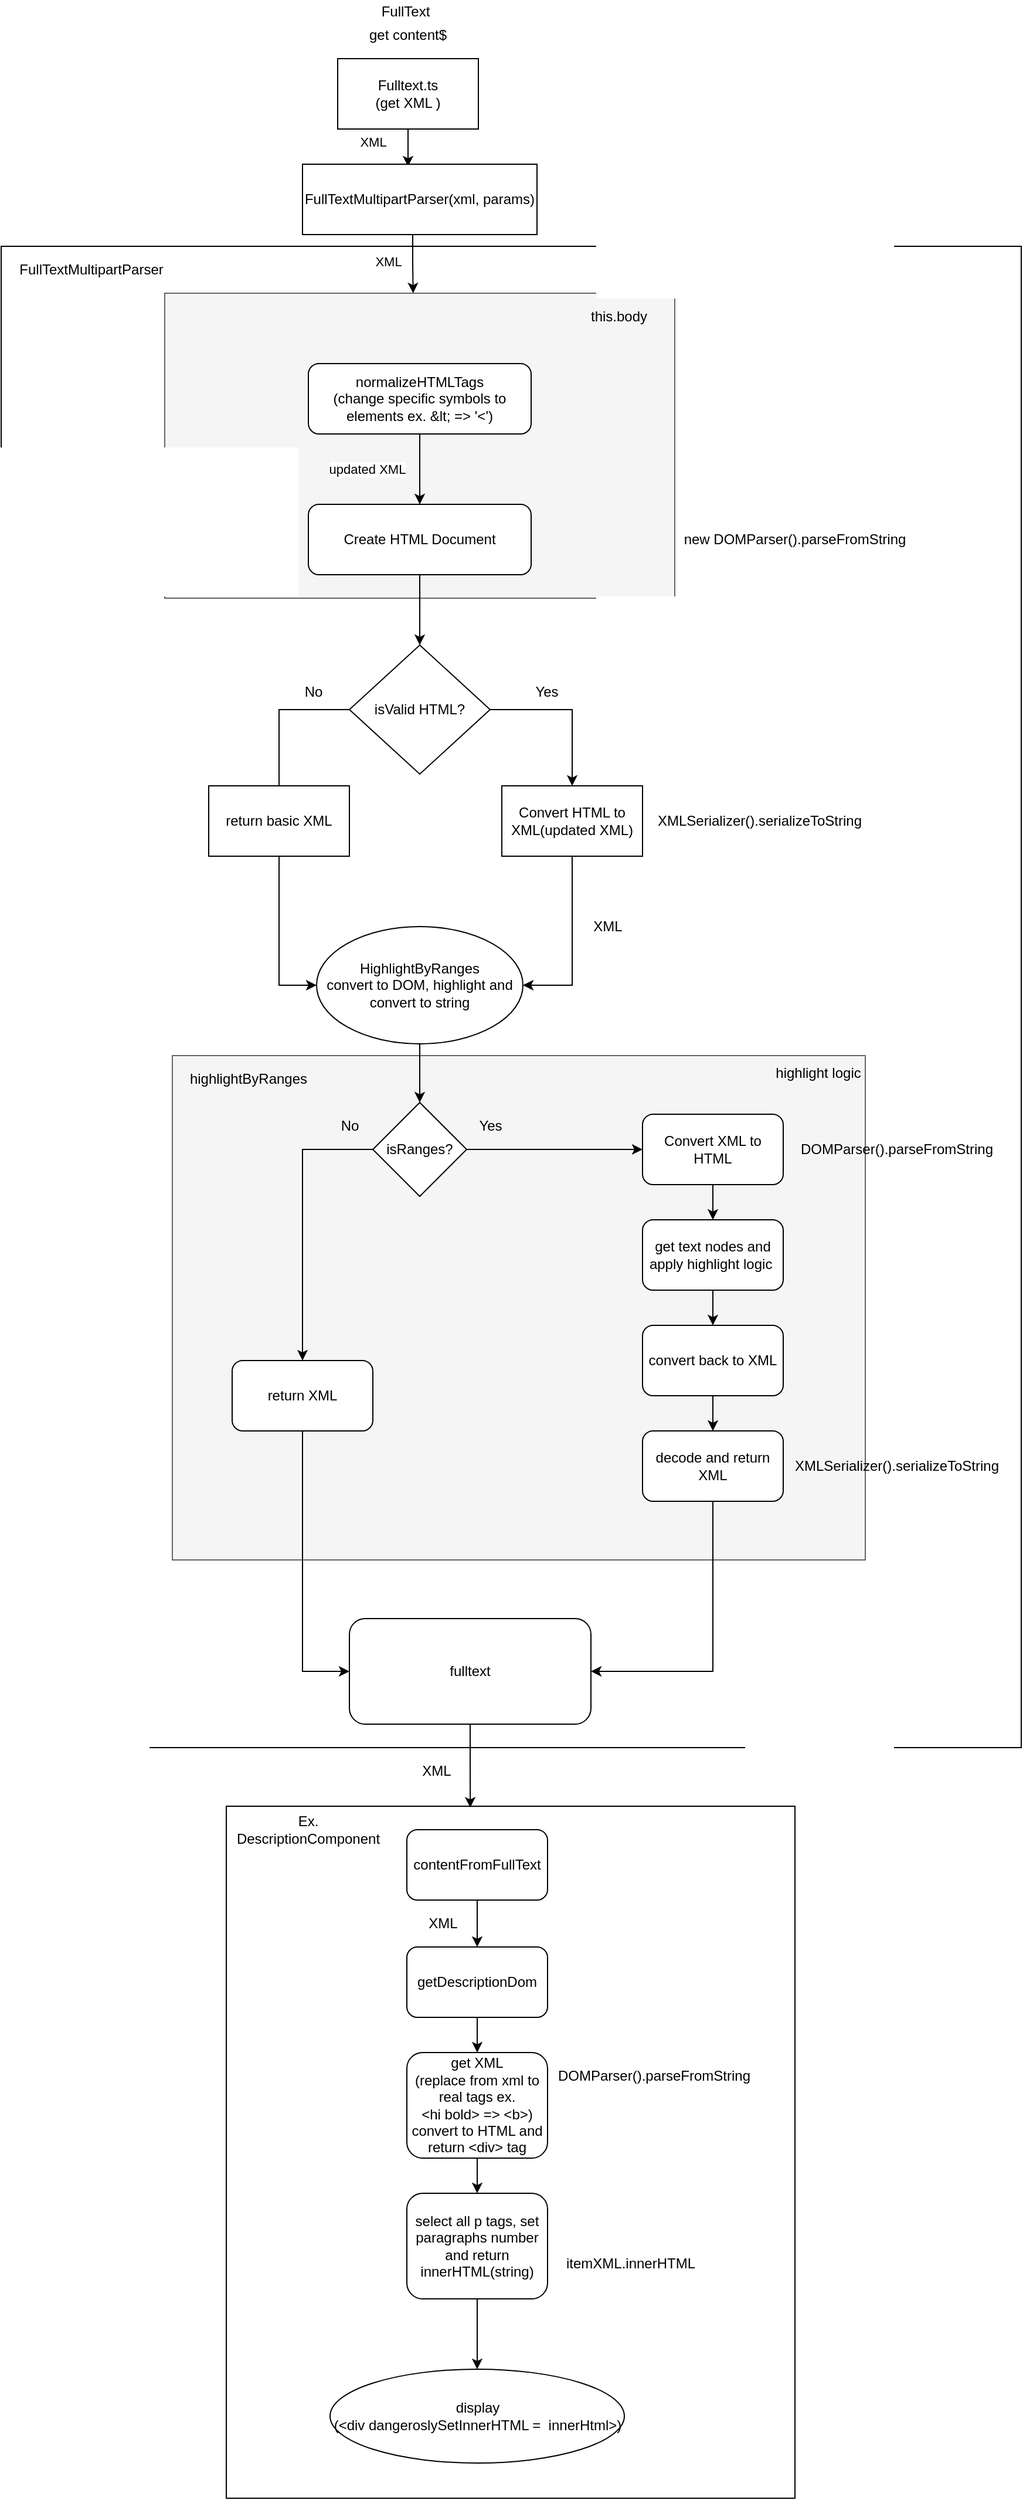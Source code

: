 <mxfile version="14.1.9" type="github">
  <diagram id="LtgWDTZlTGOSTzezbCFC" name="Page-1">
    <mxGraphModel dx="1422" dy="747" grid="1" gridSize="10" guides="1" tooltips="1" connect="1" arrows="1" fold="1" page="1" pageScale="1" pageWidth="827" pageHeight="1169" math="0" shadow="0">
      <root>
        <mxCell id="0" />
        <mxCell id="1" parent="0" />
        <mxCell id="kB5-pjULN5O7tpdBy4ha-1" value="" style="rounded=0;whiteSpace=wrap;html=1;" vertex="1" parent="1">
          <mxGeometry x="43" y="230" width="870" height="1280" as="geometry" />
        </mxCell>
        <mxCell id="kB5-pjULN5O7tpdBy4ha-2" value="" style="rounded=0;whiteSpace=wrap;html=1;" vertex="1" parent="1">
          <mxGeometry x="235" y="1560" width="485" height="590" as="geometry" />
        </mxCell>
        <mxCell id="kB5-pjULN5O7tpdBy4ha-3" value="" style="rounded=0;whiteSpace=wrap;html=1;fillColor=#f5f5f5;strokeColor=#666666;fontColor=#333333;" vertex="1" parent="1">
          <mxGeometry x="189" y="920" width="591" height="430" as="geometry" />
        </mxCell>
        <mxCell id="kB5-pjULN5O7tpdBy4ha-4" value="" style="rounded=0;whiteSpace=wrap;html=1;fillColor=#f5f5f5;strokeColor=#666666;fontColor=#333333;" vertex="1" parent="1">
          <mxGeometry x="182.5" y="270" width="435" height="260" as="geometry" />
        </mxCell>
        <mxCell id="kB5-pjULN5O7tpdBy4ha-5" style="edgeStyle=orthogonalEdgeStyle;rounded=0;orthogonalLoop=1;jettySize=auto;html=1;entryX=0.45;entryY=0.033;entryDx=0;entryDy=0;entryPerimeter=0;" edge="1" parent="1" source="kB5-pjULN5O7tpdBy4ha-7" target="kB5-pjULN5O7tpdBy4ha-9">
          <mxGeometry relative="1" as="geometry" />
        </mxCell>
        <mxCell id="kB5-pjULN5O7tpdBy4ha-6" value="XML" style="edgeLabel;html=1;align=center;verticalAlign=middle;resizable=0;points=[];" vertex="1" connectable="0" parent="kB5-pjULN5O7tpdBy4ha-5">
          <mxGeometry x="0.24" relative="1" as="geometry">
            <mxPoint x="-30" y="-1" as="offset" />
          </mxGeometry>
        </mxCell>
        <mxCell id="kB5-pjULN5O7tpdBy4ha-7" value="Fulltext.ts&lt;br&gt;(get XML )" style="rounded=0;whiteSpace=wrap;html=1;" vertex="1" parent="1">
          <mxGeometry x="330" y="70" width="120" height="60" as="geometry" />
        </mxCell>
        <mxCell id="kB5-pjULN5O7tpdBy4ha-8" style="edgeStyle=orthogonalEdgeStyle;rounded=0;orthogonalLoop=1;jettySize=auto;html=1;entryX=0.487;entryY=0;entryDx=0;entryDy=0;entryPerimeter=0;exitX=0.47;exitY=0.983;exitDx=0;exitDy=0;exitPerimeter=0;" edge="1" parent="1" source="kB5-pjULN5O7tpdBy4ha-9" target="kB5-pjULN5O7tpdBy4ha-4">
          <mxGeometry relative="1" as="geometry">
            <mxPoint x="403" y="270" as="targetPoint" />
          </mxGeometry>
        </mxCell>
        <mxCell id="kB5-pjULN5O7tpdBy4ha-9" value="FullTextMultipartParser(xml, params)" style="rounded=0;whiteSpace=wrap;html=1;" vertex="1" parent="1">
          <mxGeometry x="300" y="160" width="200" height="60" as="geometry" />
        </mxCell>
        <mxCell id="kB5-pjULN5O7tpdBy4ha-10" value="XML" style="edgeLabel;html=1;align=center;verticalAlign=middle;resizable=0;points=[];" vertex="1" connectable="0" parent="1">
          <mxGeometry x="380" y="160" as="geometry">
            <mxPoint x="-7" y="83" as="offset" />
          </mxGeometry>
        </mxCell>
        <mxCell id="kB5-pjULN5O7tpdBy4ha-11" style="edgeStyle=orthogonalEdgeStyle;rounded=0;orthogonalLoop=1;jettySize=auto;html=1;" edge="1" parent="1" source="kB5-pjULN5O7tpdBy4ha-12" target="kB5-pjULN5O7tpdBy4ha-14">
          <mxGeometry relative="1" as="geometry" />
        </mxCell>
        <mxCell id="kB5-pjULN5O7tpdBy4ha-12" value="normalizeHTMLTags&lt;br&gt;(change specific symbols to elements ex. &amp;amp;lt; =&amp;gt; &#39;&amp;lt;&#39;)" style="rounded=1;whiteSpace=wrap;html=1;" vertex="1" parent="1">
          <mxGeometry x="305" y="330" width="190" height="60" as="geometry" />
        </mxCell>
        <mxCell id="kB5-pjULN5O7tpdBy4ha-13" style="edgeStyle=orthogonalEdgeStyle;rounded=0;orthogonalLoop=1;jettySize=auto;html=1;" edge="1" parent="1" source="kB5-pjULN5O7tpdBy4ha-14" target="kB5-pjULN5O7tpdBy4ha-18">
          <mxGeometry relative="1" as="geometry" />
        </mxCell>
        <mxCell id="kB5-pjULN5O7tpdBy4ha-14" value="Create HTML Document" style="rounded=1;whiteSpace=wrap;html=1;" vertex="1" parent="1">
          <mxGeometry x="305" y="450" width="190" height="60" as="geometry" />
        </mxCell>
        <mxCell id="kB5-pjULN5O7tpdBy4ha-15" value="updated XML" style="edgeLabel;html=1;align=center;verticalAlign=middle;resizable=0;points=[];" vertex="1" connectable="0" parent="1">
          <mxGeometry x="364" y="160" as="geometry">
            <mxPoint x="-9" y="260" as="offset" />
          </mxGeometry>
        </mxCell>
        <mxCell id="kB5-pjULN5O7tpdBy4ha-16" style="edgeStyle=orthogonalEdgeStyle;rounded=0;orthogonalLoop=1;jettySize=auto;html=1;entryX=0.5;entryY=0;entryDx=0;entryDy=0;" edge="1" parent="1" source="kB5-pjULN5O7tpdBy4ha-18" target="kB5-pjULN5O7tpdBy4ha-23">
          <mxGeometry relative="1" as="geometry" />
        </mxCell>
        <mxCell id="kB5-pjULN5O7tpdBy4ha-17" style="edgeStyle=orthogonalEdgeStyle;rounded=0;orthogonalLoop=1;jettySize=auto;html=1;entryX=0.5;entryY=0;entryDx=0;entryDy=0;" edge="1" parent="1" source="kB5-pjULN5O7tpdBy4ha-18" target="kB5-pjULN5O7tpdBy4ha-26">
          <mxGeometry relative="1" as="geometry">
            <Array as="points">
              <mxPoint x="280" y="625" />
              <mxPoint x="280" y="710" />
            </Array>
          </mxGeometry>
        </mxCell>
        <mxCell id="kB5-pjULN5O7tpdBy4ha-18" value="isValid HTML?" style="rhombus;whiteSpace=wrap;html=1;" vertex="1" parent="1">
          <mxGeometry x="340" y="570" width="120" height="110" as="geometry" />
        </mxCell>
        <mxCell id="kB5-pjULN5O7tpdBy4ha-19" style="edgeStyle=orthogonalEdgeStyle;rounded=0;orthogonalLoop=1;jettySize=auto;html=1;entryX=0.5;entryY=0;entryDx=0;entryDy=0;" edge="1" parent="1" source="kB5-pjULN5O7tpdBy4ha-20" target="kB5-pjULN5O7tpdBy4ha-31">
          <mxGeometry relative="1" as="geometry" />
        </mxCell>
        <mxCell id="kB5-pjULN5O7tpdBy4ha-20" value="HighlightByRanges&lt;br&gt;convert to DOM, highlight and convert to string" style="ellipse;whiteSpace=wrap;html=1;" vertex="1" parent="1">
          <mxGeometry x="312" y="810" width="176" height="100" as="geometry" />
        </mxCell>
        <mxCell id="kB5-pjULN5O7tpdBy4ha-21" value="Yes" style="text;html=1;align=center;verticalAlign=middle;resizable=0;points=[];autosize=1;" vertex="1" parent="1">
          <mxGeometry x="488" y="600" width="40" height="20" as="geometry" />
        </mxCell>
        <mxCell id="kB5-pjULN5O7tpdBy4ha-22" style="edgeStyle=orthogonalEdgeStyle;rounded=0;orthogonalLoop=1;jettySize=auto;html=1;entryX=1;entryY=0.5;entryDx=0;entryDy=0;" edge="1" parent="1" source="kB5-pjULN5O7tpdBy4ha-23" target="kB5-pjULN5O7tpdBy4ha-20">
          <mxGeometry relative="1" as="geometry" />
        </mxCell>
        <mxCell id="kB5-pjULN5O7tpdBy4ha-23" value="Convert HTML to XML(updated XML)" style="rounded=0;whiteSpace=wrap;html=1;" vertex="1" parent="1">
          <mxGeometry x="470" y="690" width="120" height="60" as="geometry" />
        </mxCell>
        <mxCell id="kB5-pjULN5O7tpdBy4ha-24" value="XML" style="text;html=1;align=center;verticalAlign=middle;resizable=0;points=[];autosize=1;" vertex="1" parent="1">
          <mxGeometry x="540" y="800" width="40" height="20" as="geometry" />
        </mxCell>
        <mxCell id="kB5-pjULN5O7tpdBy4ha-25" style="edgeStyle=orthogonalEdgeStyle;rounded=0;orthogonalLoop=1;jettySize=auto;html=1;entryX=0;entryY=0.5;entryDx=0;entryDy=0;" edge="1" parent="1" source="kB5-pjULN5O7tpdBy4ha-26" target="kB5-pjULN5O7tpdBy4ha-20">
          <mxGeometry relative="1" as="geometry" />
        </mxCell>
        <mxCell id="kB5-pjULN5O7tpdBy4ha-26" value="return basic XML" style="rounded=0;whiteSpace=wrap;html=1;" vertex="1" parent="1">
          <mxGeometry x="220" y="690" width="120" height="60" as="geometry" />
        </mxCell>
        <mxCell id="kB5-pjULN5O7tpdBy4ha-27" value="No" style="text;html=1;align=center;verticalAlign=middle;resizable=0;points=[];autosize=1;" vertex="1" parent="1">
          <mxGeometry x="294" y="600" width="30" height="20" as="geometry" />
        </mxCell>
        <mxCell id="kB5-pjULN5O7tpdBy4ha-28" value="this.body" style="text;html=1;strokeColor=none;fillColor=none;align=center;verticalAlign=middle;whiteSpace=wrap;rounded=0;" vertex="1" parent="1">
          <mxGeometry x="540" y="280" width="60" height="20" as="geometry" />
        </mxCell>
        <mxCell id="kB5-pjULN5O7tpdBy4ha-29" style="edgeStyle=orthogonalEdgeStyle;rounded=0;orthogonalLoop=1;jettySize=auto;html=1;entryX=0.5;entryY=0;entryDx=0;entryDy=0;exitX=0;exitY=0.5;exitDx=0;exitDy=0;" edge="1" parent="1" source="kB5-pjULN5O7tpdBy4ha-31" target="kB5-pjULN5O7tpdBy4ha-33">
          <mxGeometry relative="1" as="geometry" />
        </mxCell>
        <mxCell id="kB5-pjULN5O7tpdBy4ha-30" style="edgeStyle=orthogonalEdgeStyle;rounded=0;orthogonalLoop=1;jettySize=auto;html=1;exitX=1;exitY=0.5;exitDx=0;exitDy=0;entryX=0;entryY=0.5;entryDx=0;entryDy=0;" edge="1" parent="1" source="kB5-pjULN5O7tpdBy4ha-31" target="kB5-pjULN5O7tpdBy4ha-37">
          <mxGeometry relative="1" as="geometry">
            <mxPoint x="510" y="1000" as="targetPoint" />
          </mxGeometry>
        </mxCell>
        <mxCell id="kB5-pjULN5O7tpdBy4ha-31" value="isRanges?" style="rhombus;whiteSpace=wrap;html=1;" vertex="1" parent="1">
          <mxGeometry x="360" y="960" width="80" height="80" as="geometry" />
        </mxCell>
        <mxCell id="kB5-pjULN5O7tpdBy4ha-32" style="edgeStyle=orthogonalEdgeStyle;rounded=0;orthogonalLoop=1;jettySize=auto;html=1;entryX=0;entryY=0.5;entryDx=0;entryDy=0;" edge="1" parent="1" source="kB5-pjULN5O7tpdBy4ha-33" target="kB5-pjULN5O7tpdBy4ha-45">
          <mxGeometry relative="1" as="geometry" />
        </mxCell>
        <mxCell id="kB5-pjULN5O7tpdBy4ha-33" value="return XML" style="rounded=1;whiteSpace=wrap;html=1;" vertex="1" parent="1">
          <mxGeometry x="240" y="1180" width="120" height="60" as="geometry" />
        </mxCell>
        <mxCell id="kB5-pjULN5O7tpdBy4ha-34" value="Yes" style="text;html=1;align=center;verticalAlign=middle;resizable=0;points=[];autosize=1;" vertex="1" parent="1">
          <mxGeometry x="440" y="970" width="40" height="20" as="geometry" />
        </mxCell>
        <mxCell id="kB5-pjULN5O7tpdBy4ha-35" value="No" style="text;html=1;align=center;verticalAlign=middle;resizable=0;points=[];autosize=1;" vertex="1" parent="1">
          <mxGeometry x="325" y="970" width="30" height="20" as="geometry" />
        </mxCell>
        <mxCell id="kB5-pjULN5O7tpdBy4ha-36" style="edgeStyle=orthogonalEdgeStyle;rounded=0;orthogonalLoop=1;jettySize=auto;html=1;entryX=0.5;entryY=0;entryDx=0;entryDy=0;" edge="1" parent="1" source="kB5-pjULN5O7tpdBy4ha-37" target="kB5-pjULN5O7tpdBy4ha-39">
          <mxGeometry relative="1" as="geometry" />
        </mxCell>
        <mxCell id="kB5-pjULN5O7tpdBy4ha-37" value="Convert XML to HTML" style="rounded=1;whiteSpace=wrap;html=1;" vertex="1" parent="1">
          <mxGeometry x="590" y="970" width="120" height="60" as="geometry" />
        </mxCell>
        <mxCell id="kB5-pjULN5O7tpdBy4ha-38" style="edgeStyle=orthogonalEdgeStyle;rounded=0;orthogonalLoop=1;jettySize=auto;html=1;" edge="1" parent="1" source="kB5-pjULN5O7tpdBy4ha-39" target="kB5-pjULN5O7tpdBy4ha-42">
          <mxGeometry relative="1" as="geometry" />
        </mxCell>
        <mxCell id="kB5-pjULN5O7tpdBy4ha-39" value="get text nodes and apply highlight logic&amp;nbsp;" style="rounded=1;whiteSpace=wrap;html=1;" vertex="1" parent="1">
          <mxGeometry x="590" y="1060" width="120" height="60" as="geometry" />
        </mxCell>
        <mxCell id="kB5-pjULN5O7tpdBy4ha-40" value="highlight logic" style="text;html=1;strokeColor=none;fillColor=none;align=center;verticalAlign=middle;whiteSpace=wrap;rounded=0;" vertex="1" parent="1">
          <mxGeometry x="700" y="920" width="80" height="30" as="geometry" />
        </mxCell>
        <mxCell id="kB5-pjULN5O7tpdBy4ha-41" style="edgeStyle=orthogonalEdgeStyle;rounded=0;orthogonalLoop=1;jettySize=auto;html=1;" edge="1" parent="1" source="kB5-pjULN5O7tpdBy4ha-42" target="kB5-pjULN5O7tpdBy4ha-43">
          <mxGeometry relative="1" as="geometry" />
        </mxCell>
        <mxCell id="kB5-pjULN5O7tpdBy4ha-42" value="convert back to XML" style="rounded=1;whiteSpace=wrap;html=1;" vertex="1" parent="1">
          <mxGeometry x="590" y="1150" width="120" height="60" as="geometry" />
        </mxCell>
        <mxCell id="kB5-pjULN5O7tpdBy4ha-43" value="decode and return XML" style="rounded=1;whiteSpace=wrap;html=1;" vertex="1" parent="1">
          <mxGeometry x="590" y="1240" width="120" height="60" as="geometry" />
        </mxCell>
        <mxCell id="kB5-pjULN5O7tpdBy4ha-44" style="edgeStyle=orthogonalEdgeStyle;rounded=0;orthogonalLoop=1;jettySize=auto;html=1;entryX=0.429;entryY=0.002;entryDx=0;entryDy=0;entryPerimeter=0;" edge="1" parent="1" source="kB5-pjULN5O7tpdBy4ha-45" target="kB5-pjULN5O7tpdBy4ha-2">
          <mxGeometry relative="1" as="geometry">
            <mxPoint x="443" y="1540" as="targetPoint" />
          </mxGeometry>
        </mxCell>
        <mxCell id="kB5-pjULN5O7tpdBy4ha-45" value="fulltext" style="rounded=1;whiteSpace=wrap;html=1;" vertex="1" parent="1">
          <mxGeometry x="340" y="1400" width="206" height="90" as="geometry" />
        </mxCell>
        <mxCell id="kB5-pjULN5O7tpdBy4ha-46" value="Ex. DescriptionComponent" style="text;html=1;strokeColor=none;fillColor=none;align=center;verticalAlign=middle;whiteSpace=wrap;rounded=0;" vertex="1" parent="1">
          <mxGeometry x="235" y="1570" width="140" height="20" as="geometry" />
        </mxCell>
        <mxCell id="kB5-pjULN5O7tpdBy4ha-47" value="XML" style="text;html=1;align=center;verticalAlign=middle;resizable=0;points=[];autosize=1;" vertex="1" parent="1">
          <mxGeometry x="394" y="1520" width="40" height="20" as="geometry" />
        </mxCell>
        <mxCell id="kB5-pjULN5O7tpdBy4ha-48" style="edgeStyle=orthogonalEdgeStyle;rounded=0;orthogonalLoop=1;jettySize=auto;html=1;" edge="1" parent="1" source="kB5-pjULN5O7tpdBy4ha-49" target="kB5-pjULN5O7tpdBy4ha-51">
          <mxGeometry relative="1" as="geometry" />
        </mxCell>
        <mxCell id="kB5-pjULN5O7tpdBy4ha-49" value="contentFromFullText" style="rounded=1;whiteSpace=wrap;html=1;" vertex="1" parent="1">
          <mxGeometry x="389" y="1580" width="120" height="60" as="geometry" />
        </mxCell>
        <mxCell id="kB5-pjULN5O7tpdBy4ha-50" style="edgeStyle=orthogonalEdgeStyle;rounded=0;orthogonalLoop=1;jettySize=auto;html=1;" edge="1" parent="1" source="kB5-pjULN5O7tpdBy4ha-51" target="kB5-pjULN5O7tpdBy4ha-54">
          <mxGeometry relative="1" as="geometry" />
        </mxCell>
        <mxCell id="kB5-pjULN5O7tpdBy4ha-51" value="getDescriptionDom" style="rounded=1;whiteSpace=wrap;html=1;" vertex="1" parent="1">
          <mxGeometry x="389" y="1680" width="120" height="60" as="geometry" />
        </mxCell>
        <mxCell id="kB5-pjULN5O7tpdBy4ha-52" value="XML" style="text;html=1;strokeColor=none;fillColor=none;align=center;verticalAlign=middle;whiteSpace=wrap;rounded=0;" vertex="1" parent="1">
          <mxGeometry x="400" y="1650" width="40" height="20" as="geometry" />
        </mxCell>
        <mxCell id="kB5-pjULN5O7tpdBy4ha-53" style="edgeStyle=orthogonalEdgeStyle;rounded=0;orthogonalLoop=1;jettySize=auto;html=1;entryX=0.5;entryY=0;entryDx=0;entryDy=0;" edge="1" parent="1" source="kB5-pjULN5O7tpdBy4ha-54" target="kB5-pjULN5O7tpdBy4ha-56">
          <mxGeometry relative="1" as="geometry" />
        </mxCell>
        <mxCell id="kB5-pjULN5O7tpdBy4ha-54" value="get XML&lt;br&gt;(replace from xml to real tags ex.&lt;br&gt;&amp;lt;hi bold&amp;gt; =&amp;gt; &amp;lt;b&amp;gt;)&lt;br&gt;convert to HTML and return &amp;lt;div&amp;gt; tag" style="rounded=1;whiteSpace=wrap;html=1;" vertex="1" parent="1">
          <mxGeometry x="389" y="1770" width="120" height="90" as="geometry" />
        </mxCell>
        <mxCell id="kB5-pjULN5O7tpdBy4ha-55" style="edgeStyle=orthogonalEdgeStyle;rounded=0;orthogonalLoop=1;jettySize=auto;html=1;entryX=0.5;entryY=0;entryDx=0;entryDy=0;" edge="1" parent="1" source="kB5-pjULN5O7tpdBy4ha-56" target="kB5-pjULN5O7tpdBy4ha-57">
          <mxGeometry relative="1" as="geometry" />
        </mxCell>
        <mxCell id="kB5-pjULN5O7tpdBy4ha-56" value="select all p tags, set paragraphs number and return innerHTML(string)" style="rounded=1;whiteSpace=wrap;html=1;" vertex="1" parent="1">
          <mxGeometry x="389" y="1890" width="120" height="90" as="geometry" />
        </mxCell>
        <mxCell id="kB5-pjULN5O7tpdBy4ha-57" value="display&lt;br&gt;(&amp;lt;div dangeroslySetInnerHTML =&amp;nbsp; innerHtml&amp;gt;)" style="ellipse;whiteSpace=wrap;html=1;" vertex="1" parent="1">
          <mxGeometry x="323.5" y="2040" width="251" height="80" as="geometry" />
        </mxCell>
        <mxCell id="kB5-pjULN5O7tpdBy4ha-58" value="itemXML.innerHTML" style="text;html=1;strokeColor=none;fillColor=none;align=center;verticalAlign=middle;whiteSpace=wrap;rounded=0;" vertex="1" parent="1">
          <mxGeometry x="560" y="1940" width="40" height="20" as="geometry" />
        </mxCell>
        <mxCell id="kB5-pjULN5O7tpdBy4ha-59" value="get content$" style="text;html=1;strokeColor=none;fillColor=none;align=center;verticalAlign=middle;whiteSpace=wrap;rounded=0;" vertex="1" parent="1">
          <mxGeometry x="330" y="40" width="120" height="20" as="geometry" />
        </mxCell>
        <mxCell id="kB5-pjULN5O7tpdBy4ha-60" value="FullTextMultipartParser" style="text;html=1;strokeColor=none;fillColor=none;align=center;verticalAlign=middle;whiteSpace=wrap;rounded=0;" vertex="1" parent="1">
          <mxGeometry x="100" y="240" width="40" height="20" as="geometry" />
        </mxCell>
        <mxCell id="kB5-pjULN5O7tpdBy4ha-61" value="XMLSerializer().serializeToString" style="text;html=1;strokeColor=none;fillColor=none;align=center;verticalAlign=middle;whiteSpace=wrap;rounded=0;" vertex="1" parent="1">
          <mxGeometry x="670" y="710" width="40" height="20" as="geometry" />
        </mxCell>
        <mxCell id="kB5-pjULN5O7tpdBy4ha-62" value="new DOMParser().parseFromString" style="text;html=1;strokeColor=none;fillColor=none;align=center;verticalAlign=middle;whiteSpace=wrap;rounded=0;" vertex="1" parent="1">
          <mxGeometry x="610" y="470" width="220" height="20" as="geometry" />
        </mxCell>
        <mxCell id="kB5-pjULN5O7tpdBy4ha-63" value="FullText" style="text;html=1;strokeColor=none;fillColor=none;align=center;verticalAlign=middle;whiteSpace=wrap;rounded=0;" vertex="1" parent="1">
          <mxGeometry x="362.5" y="20" width="50" height="20" as="geometry" />
        </mxCell>
        <mxCell id="kB5-pjULN5O7tpdBy4ha-64" value="highlightByRanges" style="text;html=1;strokeColor=none;fillColor=none;align=center;verticalAlign=middle;whiteSpace=wrap;rounded=0;" vertex="1" parent="1">
          <mxGeometry x="199" y="930" width="110" height="20" as="geometry" />
        </mxCell>
        <mxCell id="kB5-pjULN5O7tpdBy4ha-65" style="edgeStyle=orthogonalEdgeStyle;rounded=0;orthogonalLoop=1;jettySize=auto;html=1;entryX=1;entryY=0.5;entryDx=0;entryDy=0;exitX=0.5;exitY=1;exitDx=0;exitDy=0;" edge="1" parent="1" source="kB5-pjULN5O7tpdBy4ha-43" target="kB5-pjULN5O7tpdBy4ha-45">
          <mxGeometry relative="1" as="geometry" />
        </mxCell>
        <mxCell id="kB5-pjULN5O7tpdBy4ha-66" value="DOMParser().parseFromString" style="text;html=1;strokeColor=none;fillColor=none;align=center;verticalAlign=middle;whiteSpace=wrap;rounded=0;" vertex="1" parent="1">
          <mxGeometry x="787" y="990" width="40" height="20" as="geometry" />
        </mxCell>
        <mxCell id="kB5-pjULN5O7tpdBy4ha-67" value="XMLSerializer().serializeToString" style="text;html=1;strokeColor=none;fillColor=none;align=center;verticalAlign=middle;whiteSpace=wrap;rounded=0;" vertex="1" parent="1">
          <mxGeometry x="787" y="1260" width="40" height="20" as="geometry" />
        </mxCell>
        <mxCell id="kB5-pjULN5O7tpdBy4ha-68" value="DOMParser().parseFromString" style="text;html=1;strokeColor=none;fillColor=none;align=center;verticalAlign=middle;whiteSpace=wrap;rounded=0;" vertex="1" parent="1">
          <mxGeometry x="580" y="1780" width="40" height="20" as="geometry" />
        </mxCell>
      </root>
    </mxGraphModel>
  </diagram>
</mxfile>
